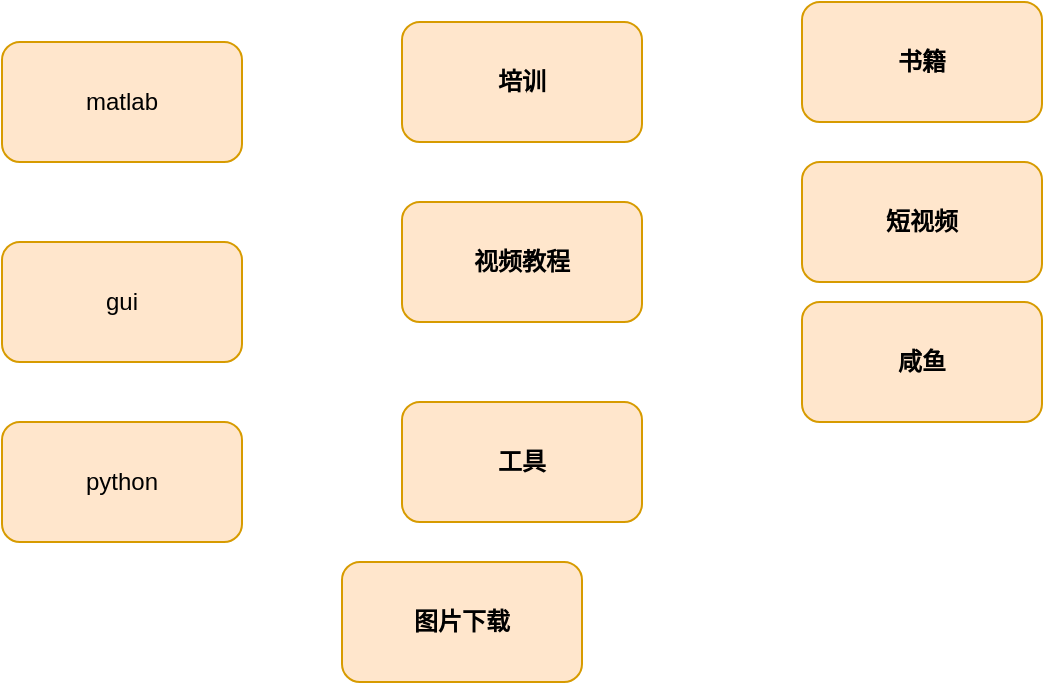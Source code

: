 <mxfile version="12.1.2" type="github" pages="1">
  <diagram id="v0aDKgJK21_tez0SBdlP" name="Page-1">
    <mxGraphModel dx="1302" dy="847" grid="1" gridSize="10" guides="1" tooltips="1" connect="1" arrows="1" fold="1" page="1" pageScale="1" pageWidth="827" pageHeight="1169" math="0" shadow="0">
      <root>
        <mxCell id="0"/>
        <mxCell id="1" parent="0"/>
        <mxCell id="4lSk_yB9vL9-ZRo8prOx-1" value="matlab" style="rounded=1;whiteSpace=wrap;html=1;fillColor=#ffe6cc;strokeColor=#d79b00;" vertex="1" parent="1">
          <mxGeometry x="90" y="220" width="120" height="60" as="geometry"/>
        </mxCell>
        <mxCell id="4lSk_yB9vL9-ZRo8prOx-2" value="gui" style="rounded=1;whiteSpace=wrap;html=1;fillColor=#ffe6cc;strokeColor=#d79b00;" vertex="1" parent="1">
          <mxGeometry x="90" y="320" width="120" height="60" as="geometry"/>
        </mxCell>
        <mxCell id="4lSk_yB9vL9-ZRo8prOx-3" value="培训" style="rounded=1;whiteSpace=wrap;html=1;fillColor=#ffe6cc;strokeColor=#d79b00;fontStyle=1" vertex="1" parent="1">
          <mxGeometry x="290" y="210" width="120" height="60" as="geometry"/>
        </mxCell>
        <mxCell id="4lSk_yB9vL9-ZRo8prOx-4" value="视频教程" style="rounded=1;whiteSpace=wrap;html=1;fillColor=#ffe6cc;strokeColor=#d79b00;fontStyle=1" vertex="1" parent="1">
          <mxGeometry x="290" y="300" width="120" height="60" as="geometry"/>
        </mxCell>
        <mxCell id="4lSk_yB9vL9-ZRo8prOx-6" value="书籍" style="rounded=1;whiteSpace=wrap;html=1;fillColor=#ffe6cc;strokeColor=#d79b00;fontStyle=1" vertex="1" parent="1">
          <mxGeometry x="490" y="200" width="120" height="60" as="geometry"/>
        </mxCell>
        <mxCell id="4lSk_yB9vL9-ZRo8prOx-7" value="短视频" style="rounded=1;whiteSpace=wrap;html=1;fillColor=#ffe6cc;strokeColor=#d79b00;fontStyle=1" vertex="1" parent="1">
          <mxGeometry x="490" y="280" width="120" height="60" as="geometry"/>
        </mxCell>
        <mxCell id="4lSk_yB9vL9-ZRo8prOx-8" value="咸鱼" style="rounded=1;whiteSpace=wrap;html=1;fillColor=#ffe6cc;strokeColor=#d79b00;fontStyle=1" vertex="1" parent="1">
          <mxGeometry x="490" y="350" width="120" height="60" as="geometry"/>
        </mxCell>
        <mxCell id="4lSk_yB9vL9-ZRo8prOx-9" value="工具" style="rounded=1;whiteSpace=wrap;html=1;fillColor=#ffe6cc;strokeColor=#d79b00;fontStyle=1" vertex="1" parent="1">
          <mxGeometry x="290" y="400" width="120" height="60" as="geometry"/>
        </mxCell>
        <mxCell id="4lSk_yB9vL9-ZRo8prOx-11" value="图片下载" style="rounded=1;whiteSpace=wrap;html=1;fillColor=#ffe6cc;strokeColor=#d79b00;fontStyle=1" vertex="1" parent="1">
          <mxGeometry x="260" y="480" width="120" height="60" as="geometry"/>
        </mxCell>
        <mxCell id="4lSk_yB9vL9-ZRo8prOx-12" value="python" style="rounded=1;whiteSpace=wrap;html=1;fillColor=#ffe6cc;strokeColor=#d79b00;" vertex="1" parent="1">
          <mxGeometry x="90" y="410" width="120" height="60" as="geometry"/>
        </mxCell>
      </root>
    </mxGraphModel>
  </diagram>
</mxfile>
